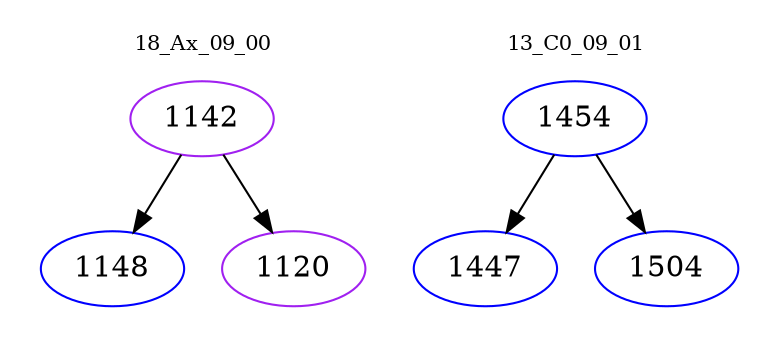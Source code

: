 digraph{
subgraph cluster_0 {
color = white
label = "18_Ax_09_00";
fontsize=10;
T0_1142 [label="1142", color="purple"]
T0_1142 -> T0_1148 [color="black"]
T0_1148 [label="1148", color="blue"]
T0_1142 -> T0_1120 [color="black"]
T0_1120 [label="1120", color="purple"]
}
subgraph cluster_1 {
color = white
label = "13_C0_09_01";
fontsize=10;
T1_1454 [label="1454", color="blue"]
T1_1454 -> T1_1447 [color="black"]
T1_1447 [label="1447", color="blue"]
T1_1454 -> T1_1504 [color="black"]
T1_1504 [label="1504", color="blue"]
}
}
